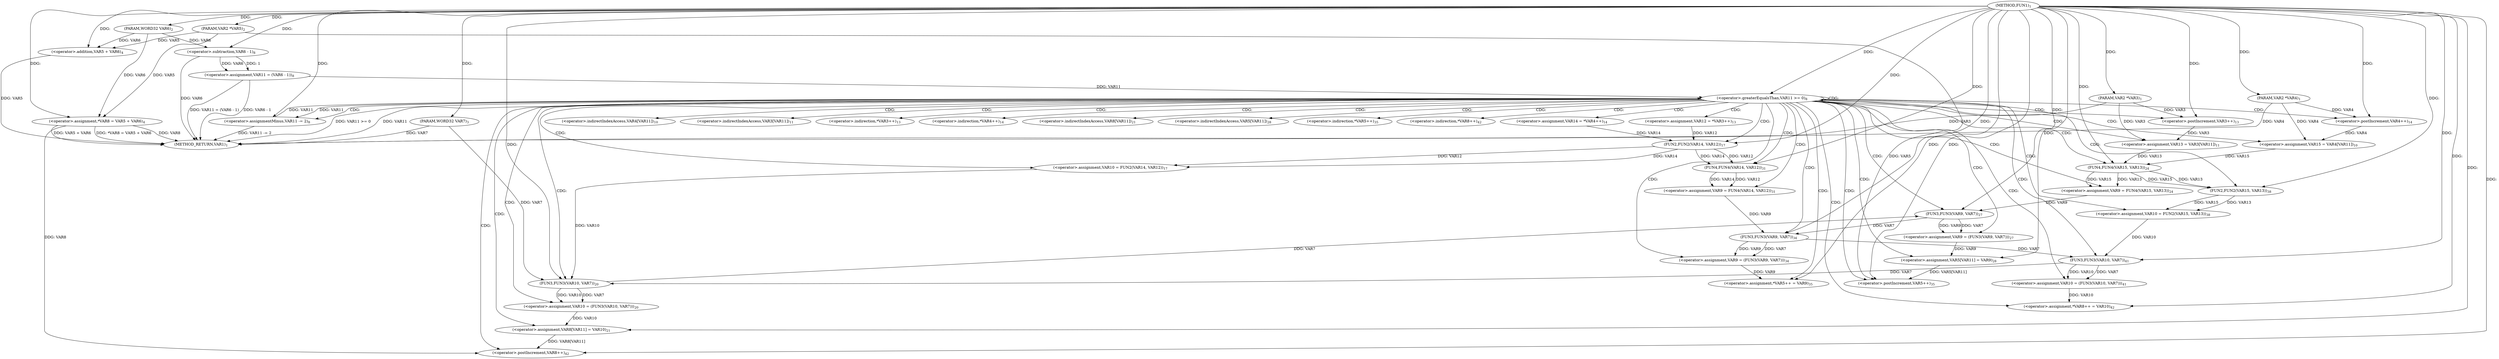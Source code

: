 digraph "FUN1" {  
"8" [label = <(METHOD,FUN1)<SUB>1</SUB>> ]
"122" [label = <(METHOD_RETURN,VAR1)<SUB>1</SUB>> ]
"9" [label = <(PARAM,VAR2 *VAR3)<SUB>1</SUB>> ]
"10" [label = <(PARAM,VAR2 *VAR4)<SUB>1</SUB>> ]
"11" [label = <(PARAM,VAR2 *VAR5)<SUB>2</SUB>> ]
"12" [label = <(PARAM,WORD32 VAR6)<SUB>2</SUB>> ]
"13" [label = <(PARAM,WORD32 VAR7)<SUB>3</SUB>> ]
"16" [label = <(&lt;operator&gt;.assignment,*VAR8 = VAR5 + VAR6)<SUB>4</SUB>> ]
"31" [label = <(&lt;operator&gt;.greaterEqualsThan,VAR11 &gt;= 0)<SUB>8</SUB>> ]
"34" [label = <(&lt;operator&gt;.assignmentMinus,VAR11 -= 2)<SUB>8</SUB>> ]
"18" [label = <(&lt;operator&gt;.addition,VAR5 + VAR6)<SUB>4</SUB>> ]
"26" [label = <(&lt;operator&gt;.assignment,VAR11 = (VAR6 - 1))<SUB>8</SUB>> ]
"42" [label = <(&lt;operator&gt;.assignment,VAR15 = VAR4[VAR11])<SUB>10</SUB>> ]
"47" [label = <(&lt;operator&gt;.assignment,VAR13 = VAR3[VAR11])<SUB>11</SUB>> ]
"52" [label = <(&lt;operator&gt;.assignment,VAR12 = *VAR3++)<SUB>13</SUB>> ]
"57" [label = <(&lt;operator&gt;.assignment,VAR14 = *VAR4++)<SUB>14</SUB>> ]
"62" [label = <(&lt;operator&gt;.assignment,VAR10 = FUN2(VAR14, VAR12))<SUB>17</SUB>> ]
"67" [label = <(&lt;operator&gt;.assignment,VAR10 = (FUN3(VAR10, VAR7)))<SUB>20</SUB>> ]
"72" [label = <(&lt;operator&gt;.assignment,VAR8[VAR11] = VAR10)<SUB>21</SUB>> ]
"77" [label = <(&lt;operator&gt;.assignment,VAR9 = FUN4(VAR15, VAR13))<SUB>24</SUB>> ]
"82" [label = <(&lt;operator&gt;.assignment,VAR9 = (FUN3(VAR9, VAR7)))<SUB>27</SUB>> ]
"87" [label = <(&lt;operator&gt;.assignment,VAR5[VAR11] = VAR9)<SUB>28</SUB>> ]
"92" [label = <(&lt;operator&gt;.assignment,VAR9 = FUN4(VAR14, VAR12))<SUB>31</SUB>> ]
"97" [label = <(&lt;operator&gt;.assignment,VAR9 = (FUN3(VAR9, VAR7)))<SUB>34</SUB>> ]
"102" [label = <(&lt;operator&gt;.assignment,*VAR5++ = VAR9)<SUB>35</SUB>> ]
"107" [label = <(&lt;operator&gt;.assignment,VAR10 = FUN2(VAR15, VAR13))<SUB>38</SUB>> ]
"112" [label = <(&lt;operator&gt;.assignment,VAR10 = (FUN3(VAR10, VAR7)))<SUB>41</SUB>> ]
"117" [label = <(&lt;operator&gt;.assignment,*VAR8++ = VAR10)<SUB>42</SUB>> ]
"28" [label = <(&lt;operator&gt;.subtraction,VAR6 - 1)<SUB>8</SUB>> ]
"64" [label = <(FUN2,FUN2(VAR14, VAR12))<SUB>17</SUB>> ]
"69" [label = <(FUN3,FUN3(VAR10, VAR7))<SUB>20</SUB>> ]
"79" [label = <(FUN4,FUN4(VAR15, VAR13))<SUB>24</SUB>> ]
"84" [label = <(FUN3,FUN3(VAR9, VAR7))<SUB>27</SUB>> ]
"94" [label = <(FUN4,FUN4(VAR14, VAR12))<SUB>31</SUB>> ]
"99" [label = <(FUN3,FUN3(VAR9, VAR7))<SUB>34</SUB>> ]
"109" [label = <(FUN2,FUN2(VAR15, VAR13))<SUB>38</SUB>> ]
"114" [label = <(FUN3,FUN3(VAR10, VAR7))<SUB>41</SUB>> ]
"55" [label = <(&lt;operator&gt;.postIncrement,VAR3++)<SUB>13</SUB>> ]
"60" [label = <(&lt;operator&gt;.postIncrement,VAR4++)<SUB>14</SUB>> ]
"104" [label = <(&lt;operator&gt;.postIncrement,VAR5++)<SUB>35</SUB>> ]
"119" [label = <(&lt;operator&gt;.postIncrement,VAR8++)<SUB>42</SUB>> ]
"44" [label = <(&lt;operator&gt;.indirectIndexAccess,VAR4[VAR11])<SUB>10</SUB>> ]
"49" [label = <(&lt;operator&gt;.indirectIndexAccess,VAR3[VAR11])<SUB>11</SUB>> ]
"54" [label = <(&lt;operator&gt;.indirection,*VAR3++)<SUB>13</SUB>> ]
"59" [label = <(&lt;operator&gt;.indirection,*VAR4++)<SUB>14</SUB>> ]
"73" [label = <(&lt;operator&gt;.indirectIndexAccess,VAR8[VAR11])<SUB>21</SUB>> ]
"88" [label = <(&lt;operator&gt;.indirectIndexAccess,VAR5[VAR11])<SUB>28</SUB>> ]
"103" [label = <(&lt;operator&gt;.indirection,*VAR5++)<SUB>35</SUB>> ]
"118" [label = <(&lt;operator&gt;.indirection,*VAR8++)<SUB>42</SUB>> ]
  "9" -> "122"  [ label = "DDG: VAR3"] 
  "10" -> "122"  [ label = "DDG: VAR4"] 
  "13" -> "122"  [ label = "DDG: VAR7"] 
  "16" -> "122"  [ label = "DDG: VAR8"] 
  "18" -> "122"  [ label = "DDG: VAR5"] 
  "16" -> "122"  [ label = "DDG: VAR5 + VAR6"] 
  "16" -> "122"  [ label = "DDG: *VAR8 = VAR5 + VAR6"] 
  "28" -> "122"  [ label = "DDG: VAR6"] 
  "26" -> "122"  [ label = "DDG: VAR6 - 1"] 
  "26" -> "122"  [ label = "DDG: VAR11 = (VAR6 - 1)"] 
  "31" -> "122"  [ label = "DDG: VAR11"] 
  "31" -> "122"  [ label = "DDG: VAR11 &gt;= 0"] 
  "34" -> "122"  [ label = "DDG: VAR11 -= 2"] 
  "8" -> "9"  [ label = "DDG: "] 
  "8" -> "10"  [ label = "DDG: "] 
  "8" -> "11"  [ label = "DDG: "] 
  "8" -> "12"  [ label = "DDG: "] 
  "8" -> "13"  [ label = "DDG: "] 
  "11" -> "16"  [ label = "DDG: VAR5"] 
  "8" -> "16"  [ label = "DDG: "] 
  "12" -> "16"  [ label = "DDG: VAR6"] 
  "8" -> "34"  [ label = "DDG: "] 
  "11" -> "18"  [ label = "DDG: VAR5"] 
  "8" -> "18"  [ label = "DDG: "] 
  "12" -> "18"  [ label = "DDG: VAR6"] 
  "28" -> "26"  [ label = "DDG: VAR6"] 
  "28" -> "26"  [ label = "DDG: 1"] 
  "26" -> "31"  [ label = "DDG: VAR11"] 
  "34" -> "31"  [ label = "DDG: VAR11"] 
  "8" -> "31"  [ label = "DDG: "] 
  "31" -> "34"  [ label = "DDG: VAR11"] 
  "10" -> "42"  [ label = "DDG: VAR4"] 
  "60" -> "42"  [ label = "DDG: VAR4"] 
  "9" -> "47"  [ label = "DDG: VAR3"] 
  "55" -> "47"  [ label = "DDG: VAR3"] 
  "64" -> "62"  [ label = "DDG: VAR14"] 
  "64" -> "62"  [ label = "DDG: VAR12"] 
  "69" -> "67"  [ label = "DDG: VAR10"] 
  "69" -> "67"  [ label = "DDG: VAR7"] 
  "67" -> "72"  [ label = "DDG: VAR10"] 
  "8" -> "72"  [ label = "DDG: "] 
  "79" -> "77"  [ label = "DDG: VAR15"] 
  "79" -> "77"  [ label = "DDG: VAR13"] 
  "84" -> "82"  [ label = "DDG: VAR9"] 
  "84" -> "82"  [ label = "DDG: VAR7"] 
  "82" -> "87"  [ label = "DDG: VAR9"] 
  "8" -> "87"  [ label = "DDG: "] 
  "94" -> "92"  [ label = "DDG: VAR14"] 
  "94" -> "92"  [ label = "DDG: VAR12"] 
  "99" -> "97"  [ label = "DDG: VAR9"] 
  "99" -> "97"  [ label = "DDG: VAR7"] 
  "97" -> "102"  [ label = "DDG: VAR9"] 
  "8" -> "102"  [ label = "DDG: "] 
  "109" -> "107"  [ label = "DDG: VAR15"] 
  "109" -> "107"  [ label = "DDG: VAR13"] 
  "114" -> "112"  [ label = "DDG: VAR10"] 
  "114" -> "112"  [ label = "DDG: VAR7"] 
  "112" -> "117"  [ label = "DDG: VAR10"] 
  "8" -> "117"  [ label = "DDG: "] 
  "8" -> "28"  [ label = "DDG: "] 
  "12" -> "28"  [ label = "DDG: VAR6"] 
  "57" -> "64"  [ label = "DDG: VAR14"] 
  "8" -> "64"  [ label = "DDG: "] 
  "52" -> "64"  [ label = "DDG: VAR12"] 
  "62" -> "69"  [ label = "DDG: VAR10"] 
  "8" -> "69"  [ label = "DDG: "] 
  "13" -> "69"  [ label = "DDG: VAR7"] 
  "114" -> "69"  [ label = "DDG: VAR7"] 
  "42" -> "79"  [ label = "DDG: VAR15"] 
  "8" -> "79"  [ label = "DDG: "] 
  "47" -> "79"  [ label = "DDG: VAR13"] 
  "77" -> "84"  [ label = "DDG: VAR9"] 
  "8" -> "84"  [ label = "DDG: "] 
  "69" -> "84"  [ label = "DDG: VAR7"] 
  "64" -> "94"  [ label = "DDG: VAR14"] 
  "8" -> "94"  [ label = "DDG: "] 
  "64" -> "94"  [ label = "DDG: VAR12"] 
  "92" -> "99"  [ label = "DDG: VAR9"] 
  "8" -> "99"  [ label = "DDG: "] 
  "84" -> "99"  [ label = "DDG: VAR7"] 
  "79" -> "109"  [ label = "DDG: VAR15"] 
  "8" -> "109"  [ label = "DDG: "] 
  "79" -> "109"  [ label = "DDG: VAR13"] 
  "107" -> "114"  [ label = "DDG: VAR10"] 
  "8" -> "114"  [ label = "DDG: "] 
  "99" -> "114"  [ label = "DDG: VAR7"] 
  "9" -> "55"  [ label = "DDG: VAR3"] 
  "8" -> "55"  [ label = "DDG: "] 
  "10" -> "60"  [ label = "DDG: VAR4"] 
  "8" -> "60"  [ label = "DDG: "] 
  "87" -> "104"  [ label = "DDG: VAR5[VAR11]"] 
  "8" -> "104"  [ label = "DDG: "] 
  "11" -> "104"  [ label = "DDG: VAR5"] 
  "16" -> "119"  [ label = "DDG: VAR8"] 
  "72" -> "119"  [ label = "DDG: VAR8[VAR11]"] 
  "8" -> "119"  [ label = "DDG: "] 
  "31" -> "107"  [ label = "CDG: "] 
  "31" -> "47"  [ label = "CDG: "] 
  "31" -> "34"  [ label = "CDG: "] 
  "31" -> "94"  [ label = "CDG: "] 
  "31" -> "49"  [ label = "CDG: "] 
  "31" -> "60"  [ label = "CDG: "] 
  "31" -> "73"  [ label = "CDG: "] 
  "31" -> "77"  [ label = "CDG: "] 
  "31" -> "64"  [ label = "CDG: "] 
  "31" -> "42"  [ label = "CDG: "] 
  "31" -> "57"  [ label = "CDG: "] 
  "31" -> "52"  [ label = "CDG: "] 
  "31" -> "99"  [ label = "CDG: "] 
  "31" -> "84"  [ label = "CDG: "] 
  "31" -> "102"  [ label = "CDG: "] 
  "31" -> "114"  [ label = "CDG: "] 
  "31" -> "72"  [ label = "CDG: "] 
  "31" -> "103"  [ label = "CDG: "] 
  "31" -> "69"  [ label = "CDG: "] 
  "31" -> "67"  [ label = "CDG: "] 
  "31" -> "104"  [ label = "CDG: "] 
  "31" -> "119"  [ label = "CDG: "] 
  "31" -> "92"  [ label = "CDG: "] 
  "31" -> "59"  [ label = "CDG: "] 
  "31" -> "87"  [ label = "CDG: "] 
  "31" -> "97"  [ label = "CDG: "] 
  "31" -> "112"  [ label = "CDG: "] 
  "31" -> "44"  [ label = "CDG: "] 
  "31" -> "82"  [ label = "CDG: "] 
  "31" -> "54"  [ label = "CDG: "] 
  "31" -> "79"  [ label = "CDG: "] 
  "31" -> "118"  [ label = "CDG: "] 
  "31" -> "88"  [ label = "CDG: "] 
  "31" -> "117"  [ label = "CDG: "] 
  "31" -> "55"  [ label = "CDG: "] 
  "31" -> "109"  [ label = "CDG: "] 
  "31" -> "62"  [ label = "CDG: "] 
  "31" -> "31"  [ label = "CDG: "] 
}
